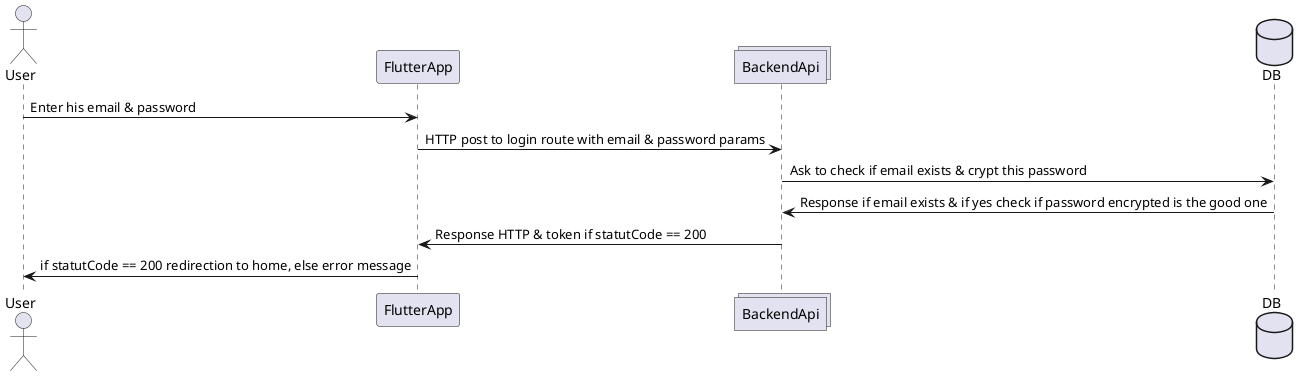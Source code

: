 @startuml

actor       User       as u
participant    FlutterApp    as fa
collections     BackendApi     as ba
database      DB      as db

u -> fa : Enter his email & password 
fa -> ba : HTTP post to login route with email & password params
ba -> db : Ask to check if email exists & crypt this password 
db -> ba : Response if email exists & if yes check if password encrypted is the good one
ba -> fa : Response HTTP & token if statutCode == 200
fa-> u : if statutCode == 200 redirection to home, else error message 

@enduml